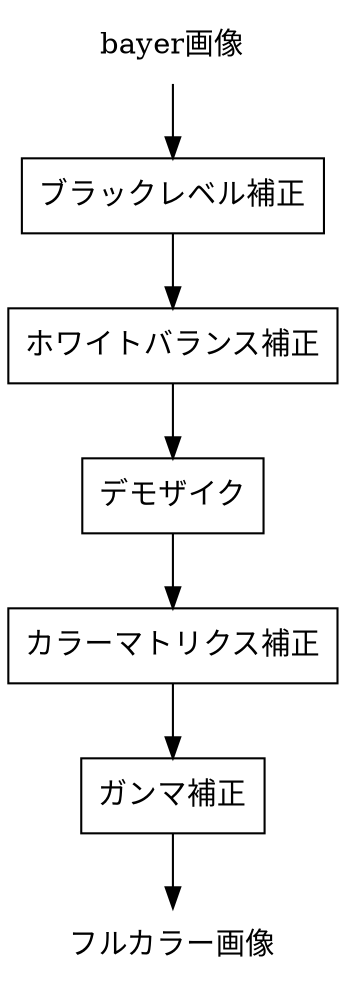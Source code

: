 digraph {
        node [shape=box];
        bayer画像 ->
        ブラックレベル補正 ->
        ホワイトバランス補正 ->
        デモザイク ->
        カラーマトリクス補正 ->
        ガンマ補正 ->
        フルカラー画像;
        bayer画像 [shape=plaintext];
        フルカラー画像 [shape=plaintext];
}
